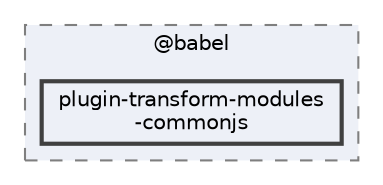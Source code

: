 digraph "pkiclassroomrescheduler/src/main/frontend/node_modules/@babel/plugin-transform-modules-commonjs"
{
 // LATEX_PDF_SIZE
  bgcolor="transparent";
  edge [fontname=Helvetica,fontsize=10,labelfontname=Helvetica,labelfontsize=10];
  node [fontname=Helvetica,fontsize=10,shape=box,height=0.2,width=0.4];
  compound=true
  subgraph clusterdir_bc8070c8b402176472541bb6f0cba6df {
    graph [ bgcolor="#edf0f7", pencolor="grey50", label="@babel", fontname=Helvetica,fontsize=10 style="filled,dashed", URL="dir_bc8070c8b402176472541bb6f0cba6df.html",tooltip=""]
  dir_bb879d7d6cf3b60b3196b58c8da8a526 [label="plugin-transform-modules\l-commonjs", fillcolor="#edf0f7", color="grey25", style="filled,bold", URL="dir_bb879d7d6cf3b60b3196b58c8da8a526.html",tooltip=""];
  }
}
